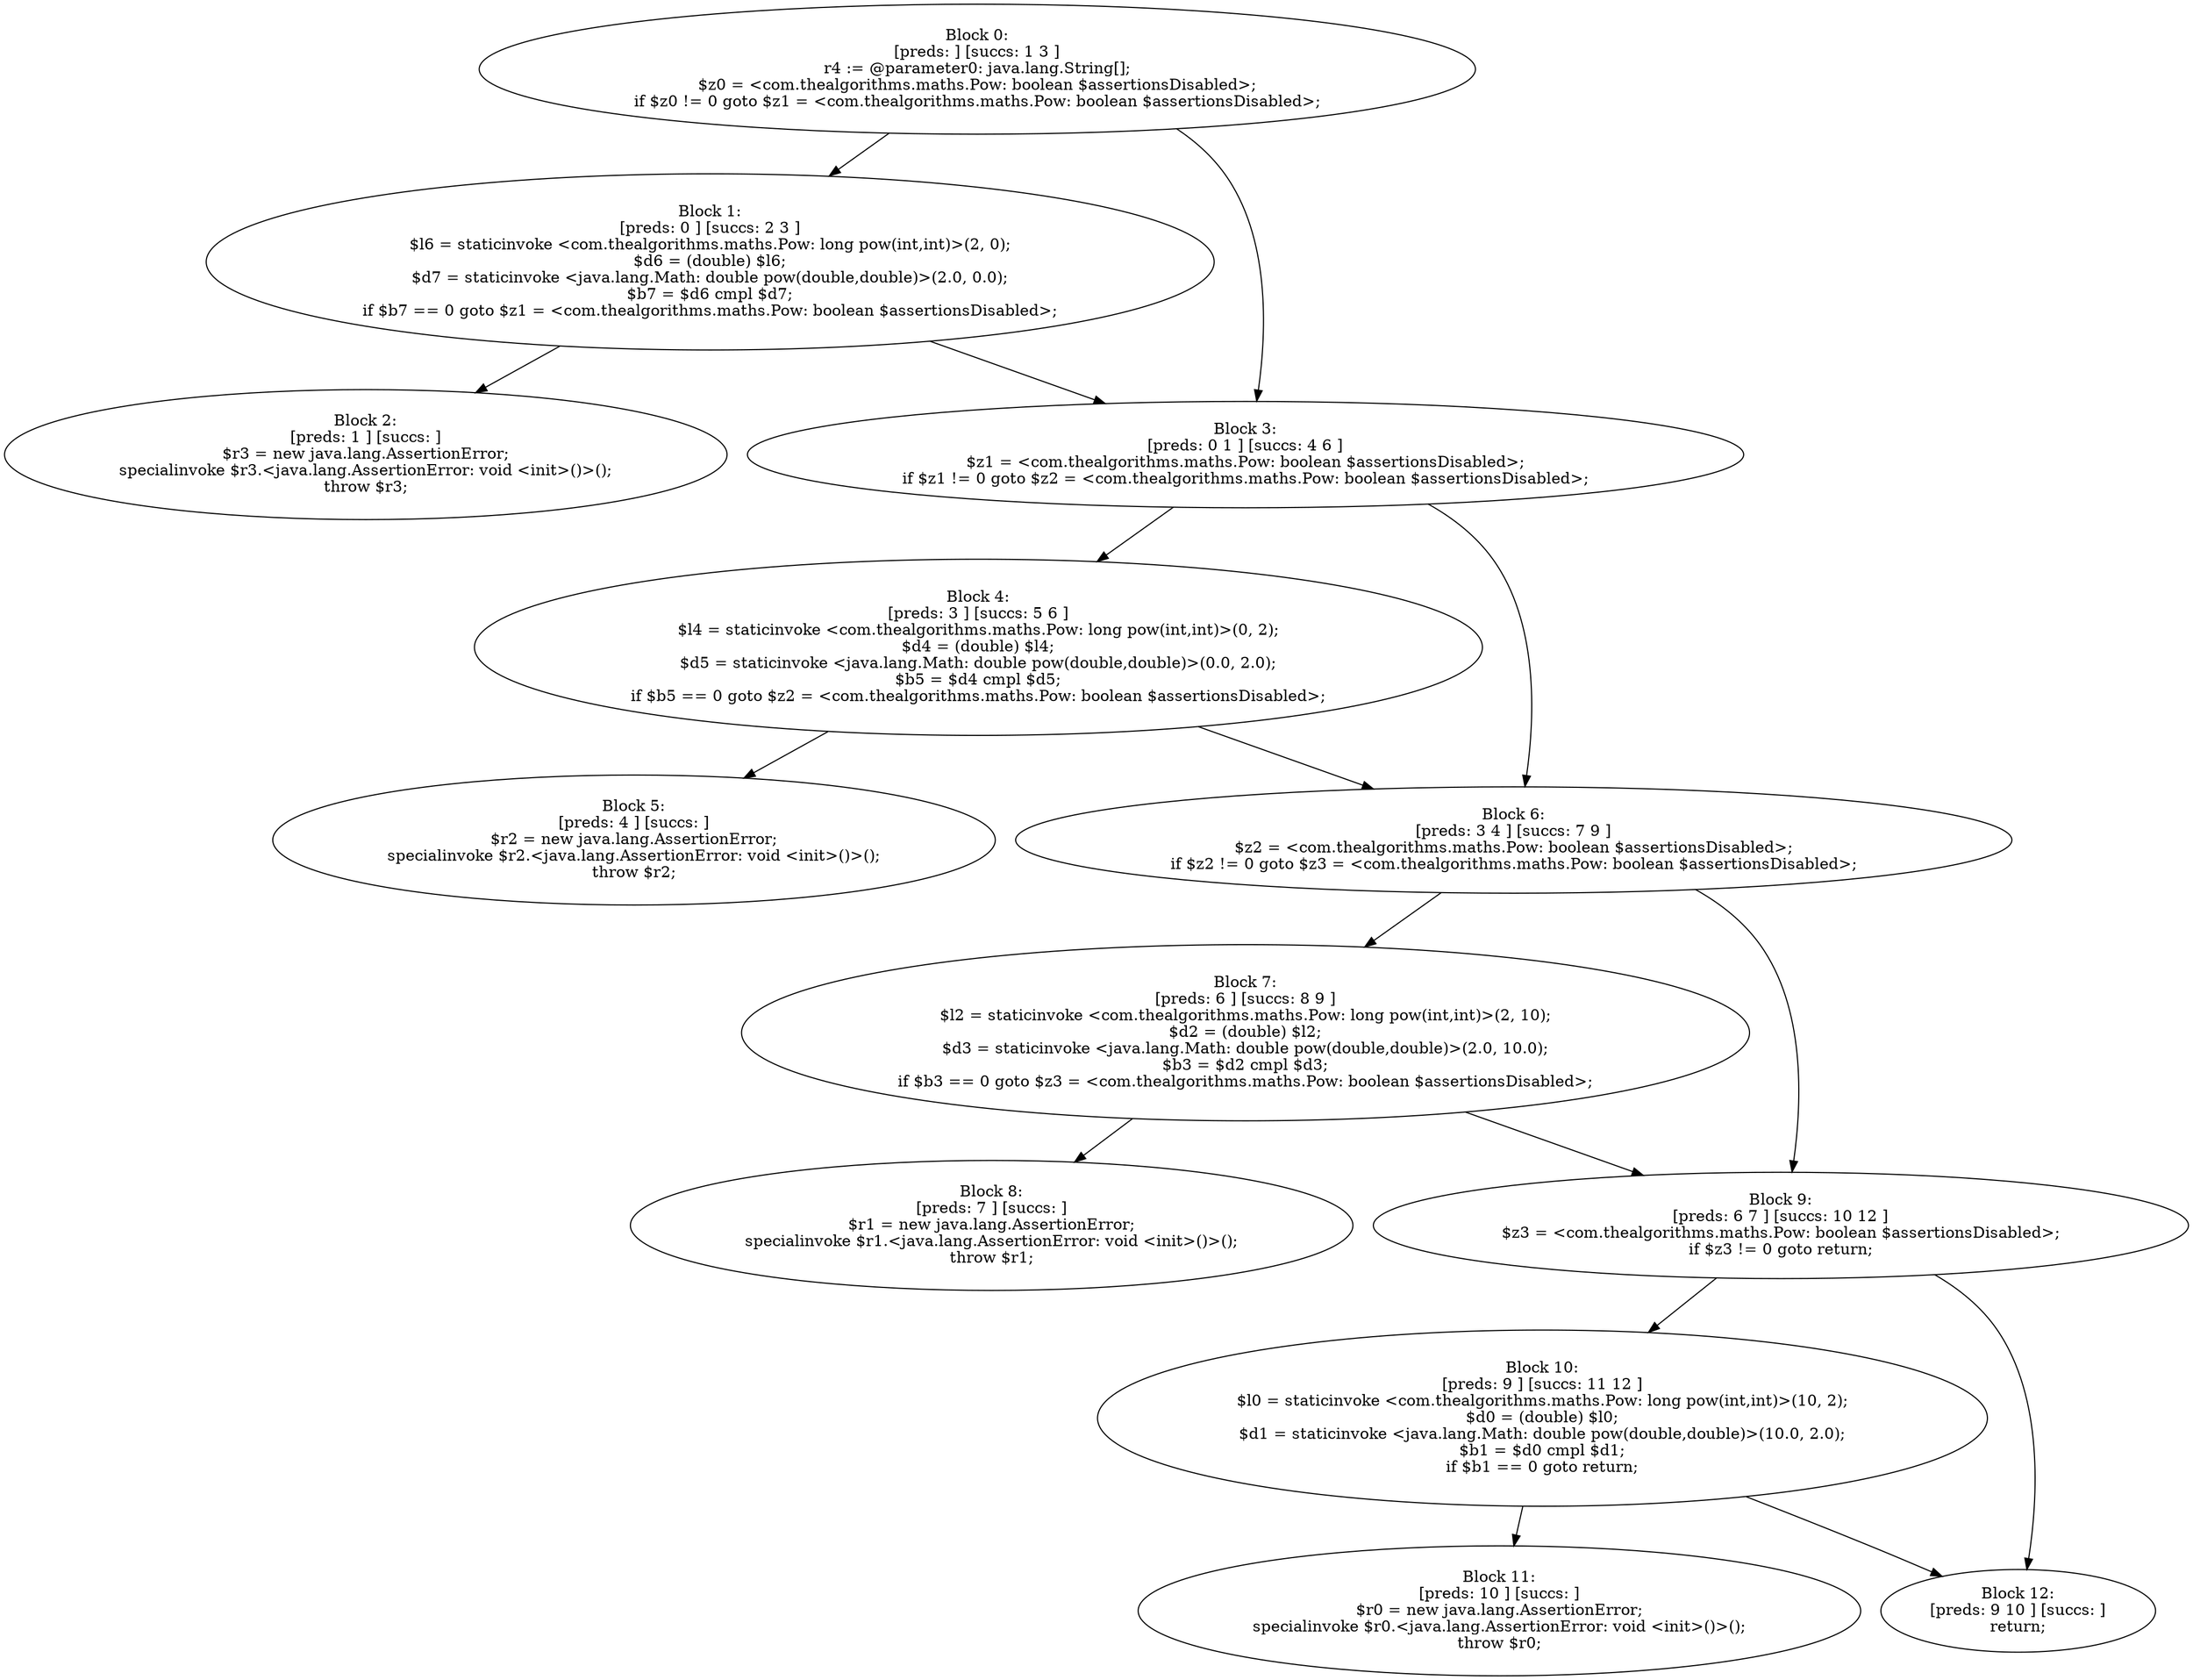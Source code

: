 digraph "unitGraph" {
    "Block 0:
[preds: ] [succs: 1 3 ]
r4 := @parameter0: java.lang.String[];
$z0 = <com.thealgorithms.maths.Pow: boolean $assertionsDisabled>;
if $z0 != 0 goto $z1 = <com.thealgorithms.maths.Pow: boolean $assertionsDisabled>;
"
    "Block 1:
[preds: 0 ] [succs: 2 3 ]
$l6 = staticinvoke <com.thealgorithms.maths.Pow: long pow(int,int)>(2, 0);
$d6 = (double) $l6;
$d7 = staticinvoke <java.lang.Math: double pow(double,double)>(2.0, 0.0);
$b7 = $d6 cmpl $d7;
if $b7 == 0 goto $z1 = <com.thealgorithms.maths.Pow: boolean $assertionsDisabled>;
"
    "Block 2:
[preds: 1 ] [succs: ]
$r3 = new java.lang.AssertionError;
specialinvoke $r3.<java.lang.AssertionError: void <init>()>();
throw $r3;
"
    "Block 3:
[preds: 0 1 ] [succs: 4 6 ]
$z1 = <com.thealgorithms.maths.Pow: boolean $assertionsDisabled>;
if $z1 != 0 goto $z2 = <com.thealgorithms.maths.Pow: boolean $assertionsDisabled>;
"
    "Block 4:
[preds: 3 ] [succs: 5 6 ]
$l4 = staticinvoke <com.thealgorithms.maths.Pow: long pow(int,int)>(0, 2);
$d4 = (double) $l4;
$d5 = staticinvoke <java.lang.Math: double pow(double,double)>(0.0, 2.0);
$b5 = $d4 cmpl $d5;
if $b5 == 0 goto $z2 = <com.thealgorithms.maths.Pow: boolean $assertionsDisabled>;
"
    "Block 5:
[preds: 4 ] [succs: ]
$r2 = new java.lang.AssertionError;
specialinvoke $r2.<java.lang.AssertionError: void <init>()>();
throw $r2;
"
    "Block 6:
[preds: 3 4 ] [succs: 7 9 ]
$z2 = <com.thealgorithms.maths.Pow: boolean $assertionsDisabled>;
if $z2 != 0 goto $z3 = <com.thealgorithms.maths.Pow: boolean $assertionsDisabled>;
"
    "Block 7:
[preds: 6 ] [succs: 8 9 ]
$l2 = staticinvoke <com.thealgorithms.maths.Pow: long pow(int,int)>(2, 10);
$d2 = (double) $l2;
$d3 = staticinvoke <java.lang.Math: double pow(double,double)>(2.0, 10.0);
$b3 = $d2 cmpl $d3;
if $b3 == 0 goto $z3 = <com.thealgorithms.maths.Pow: boolean $assertionsDisabled>;
"
    "Block 8:
[preds: 7 ] [succs: ]
$r1 = new java.lang.AssertionError;
specialinvoke $r1.<java.lang.AssertionError: void <init>()>();
throw $r1;
"
    "Block 9:
[preds: 6 7 ] [succs: 10 12 ]
$z3 = <com.thealgorithms.maths.Pow: boolean $assertionsDisabled>;
if $z3 != 0 goto return;
"
    "Block 10:
[preds: 9 ] [succs: 11 12 ]
$l0 = staticinvoke <com.thealgorithms.maths.Pow: long pow(int,int)>(10, 2);
$d0 = (double) $l0;
$d1 = staticinvoke <java.lang.Math: double pow(double,double)>(10.0, 2.0);
$b1 = $d0 cmpl $d1;
if $b1 == 0 goto return;
"
    "Block 11:
[preds: 10 ] [succs: ]
$r0 = new java.lang.AssertionError;
specialinvoke $r0.<java.lang.AssertionError: void <init>()>();
throw $r0;
"
    "Block 12:
[preds: 9 10 ] [succs: ]
return;
"
    "Block 0:
[preds: ] [succs: 1 3 ]
r4 := @parameter0: java.lang.String[];
$z0 = <com.thealgorithms.maths.Pow: boolean $assertionsDisabled>;
if $z0 != 0 goto $z1 = <com.thealgorithms.maths.Pow: boolean $assertionsDisabled>;
"->"Block 1:
[preds: 0 ] [succs: 2 3 ]
$l6 = staticinvoke <com.thealgorithms.maths.Pow: long pow(int,int)>(2, 0);
$d6 = (double) $l6;
$d7 = staticinvoke <java.lang.Math: double pow(double,double)>(2.0, 0.0);
$b7 = $d6 cmpl $d7;
if $b7 == 0 goto $z1 = <com.thealgorithms.maths.Pow: boolean $assertionsDisabled>;
";
    "Block 0:
[preds: ] [succs: 1 3 ]
r4 := @parameter0: java.lang.String[];
$z0 = <com.thealgorithms.maths.Pow: boolean $assertionsDisabled>;
if $z0 != 0 goto $z1 = <com.thealgorithms.maths.Pow: boolean $assertionsDisabled>;
"->"Block 3:
[preds: 0 1 ] [succs: 4 6 ]
$z1 = <com.thealgorithms.maths.Pow: boolean $assertionsDisabled>;
if $z1 != 0 goto $z2 = <com.thealgorithms.maths.Pow: boolean $assertionsDisabled>;
";
    "Block 1:
[preds: 0 ] [succs: 2 3 ]
$l6 = staticinvoke <com.thealgorithms.maths.Pow: long pow(int,int)>(2, 0);
$d6 = (double) $l6;
$d7 = staticinvoke <java.lang.Math: double pow(double,double)>(2.0, 0.0);
$b7 = $d6 cmpl $d7;
if $b7 == 0 goto $z1 = <com.thealgorithms.maths.Pow: boolean $assertionsDisabled>;
"->"Block 2:
[preds: 1 ] [succs: ]
$r3 = new java.lang.AssertionError;
specialinvoke $r3.<java.lang.AssertionError: void <init>()>();
throw $r3;
";
    "Block 1:
[preds: 0 ] [succs: 2 3 ]
$l6 = staticinvoke <com.thealgorithms.maths.Pow: long pow(int,int)>(2, 0);
$d6 = (double) $l6;
$d7 = staticinvoke <java.lang.Math: double pow(double,double)>(2.0, 0.0);
$b7 = $d6 cmpl $d7;
if $b7 == 0 goto $z1 = <com.thealgorithms.maths.Pow: boolean $assertionsDisabled>;
"->"Block 3:
[preds: 0 1 ] [succs: 4 6 ]
$z1 = <com.thealgorithms.maths.Pow: boolean $assertionsDisabled>;
if $z1 != 0 goto $z2 = <com.thealgorithms.maths.Pow: boolean $assertionsDisabled>;
";
    "Block 3:
[preds: 0 1 ] [succs: 4 6 ]
$z1 = <com.thealgorithms.maths.Pow: boolean $assertionsDisabled>;
if $z1 != 0 goto $z2 = <com.thealgorithms.maths.Pow: boolean $assertionsDisabled>;
"->"Block 4:
[preds: 3 ] [succs: 5 6 ]
$l4 = staticinvoke <com.thealgorithms.maths.Pow: long pow(int,int)>(0, 2);
$d4 = (double) $l4;
$d5 = staticinvoke <java.lang.Math: double pow(double,double)>(0.0, 2.0);
$b5 = $d4 cmpl $d5;
if $b5 == 0 goto $z2 = <com.thealgorithms.maths.Pow: boolean $assertionsDisabled>;
";
    "Block 3:
[preds: 0 1 ] [succs: 4 6 ]
$z1 = <com.thealgorithms.maths.Pow: boolean $assertionsDisabled>;
if $z1 != 0 goto $z2 = <com.thealgorithms.maths.Pow: boolean $assertionsDisabled>;
"->"Block 6:
[preds: 3 4 ] [succs: 7 9 ]
$z2 = <com.thealgorithms.maths.Pow: boolean $assertionsDisabled>;
if $z2 != 0 goto $z3 = <com.thealgorithms.maths.Pow: boolean $assertionsDisabled>;
";
    "Block 4:
[preds: 3 ] [succs: 5 6 ]
$l4 = staticinvoke <com.thealgorithms.maths.Pow: long pow(int,int)>(0, 2);
$d4 = (double) $l4;
$d5 = staticinvoke <java.lang.Math: double pow(double,double)>(0.0, 2.0);
$b5 = $d4 cmpl $d5;
if $b5 == 0 goto $z2 = <com.thealgorithms.maths.Pow: boolean $assertionsDisabled>;
"->"Block 5:
[preds: 4 ] [succs: ]
$r2 = new java.lang.AssertionError;
specialinvoke $r2.<java.lang.AssertionError: void <init>()>();
throw $r2;
";
    "Block 4:
[preds: 3 ] [succs: 5 6 ]
$l4 = staticinvoke <com.thealgorithms.maths.Pow: long pow(int,int)>(0, 2);
$d4 = (double) $l4;
$d5 = staticinvoke <java.lang.Math: double pow(double,double)>(0.0, 2.0);
$b5 = $d4 cmpl $d5;
if $b5 == 0 goto $z2 = <com.thealgorithms.maths.Pow: boolean $assertionsDisabled>;
"->"Block 6:
[preds: 3 4 ] [succs: 7 9 ]
$z2 = <com.thealgorithms.maths.Pow: boolean $assertionsDisabled>;
if $z2 != 0 goto $z3 = <com.thealgorithms.maths.Pow: boolean $assertionsDisabled>;
";
    "Block 6:
[preds: 3 4 ] [succs: 7 9 ]
$z2 = <com.thealgorithms.maths.Pow: boolean $assertionsDisabled>;
if $z2 != 0 goto $z3 = <com.thealgorithms.maths.Pow: boolean $assertionsDisabled>;
"->"Block 7:
[preds: 6 ] [succs: 8 9 ]
$l2 = staticinvoke <com.thealgorithms.maths.Pow: long pow(int,int)>(2, 10);
$d2 = (double) $l2;
$d3 = staticinvoke <java.lang.Math: double pow(double,double)>(2.0, 10.0);
$b3 = $d2 cmpl $d3;
if $b3 == 0 goto $z3 = <com.thealgorithms.maths.Pow: boolean $assertionsDisabled>;
";
    "Block 6:
[preds: 3 4 ] [succs: 7 9 ]
$z2 = <com.thealgorithms.maths.Pow: boolean $assertionsDisabled>;
if $z2 != 0 goto $z3 = <com.thealgorithms.maths.Pow: boolean $assertionsDisabled>;
"->"Block 9:
[preds: 6 7 ] [succs: 10 12 ]
$z3 = <com.thealgorithms.maths.Pow: boolean $assertionsDisabled>;
if $z3 != 0 goto return;
";
    "Block 7:
[preds: 6 ] [succs: 8 9 ]
$l2 = staticinvoke <com.thealgorithms.maths.Pow: long pow(int,int)>(2, 10);
$d2 = (double) $l2;
$d3 = staticinvoke <java.lang.Math: double pow(double,double)>(2.0, 10.0);
$b3 = $d2 cmpl $d3;
if $b3 == 0 goto $z3 = <com.thealgorithms.maths.Pow: boolean $assertionsDisabled>;
"->"Block 8:
[preds: 7 ] [succs: ]
$r1 = new java.lang.AssertionError;
specialinvoke $r1.<java.lang.AssertionError: void <init>()>();
throw $r1;
";
    "Block 7:
[preds: 6 ] [succs: 8 9 ]
$l2 = staticinvoke <com.thealgorithms.maths.Pow: long pow(int,int)>(2, 10);
$d2 = (double) $l2;
$d3 = staticinvoke <java.lang.Math: double pow(double,double)>(2.0, 10.0);
$b3 = $d2 cmpl $d3;
if $b3 == 0 goto $z3 = <com.thealgorithms.maths.Pow: boolean $assertionsDisabled>;
"->"Block 9:
[preds: 6 7 ] [succs: 10 12 ]
$z3 = <com.thealgorithms.maths.Pow: boolean $assertionsDisabled>;
if $z3 != 0 goto return;
";
    "Block 9:
[preds: 6 7 ] [succs: 10 12 ]
$z3 = <com.thealgorithms.maths.Pow: boolean $assertionsDisabled>;
if $z3 != 0 goto return;
"->"Block 10:
[preds: 9 ] [succs: 11 12 ]
$l0 = staticinvoke <com.thealgorithms.maths.Pow: long pow(int,int)>(10, 2);
$d0 = (double) $l0;
$d1 = staticinvoke <java.lang.Math: double pow(double,double)>(10.0, 2.0);
$b1 = $d0 cmpl $d1;
if $b1 == 0 goto return;
";
    "Block 9:
[preds: 6 7 ] [succs: 10 12 ]
$z3 = <com.thealgorithms.maths.Pow: boolean $assertionsDisabled>;
if $z3 != 0 goto return;
"->"Block 12:
[preds: 9 10 ] [succs: ]
return;
";
    "Block 10:
[preds: 9 ] [succs: 11 12 ]
$l0 = staticinvoke <com.thealgorithms.maths.Pow: long pow(int,int)>(10, 2);
$d0 = (double) $l0;
$d1 = staticinvoke <java.lang.Math: double pow(double,double)>(10.0, 2.0);
$b1 = $d0 cmpl $d1;
if $b1 == 0 goto return;
"->"Block 11:
[preds: 10 ] [succs: ]
$r0 = new java.lang.AssertionError;
specialinvoke $r0.<java.lang.AssertionError: void <init>()>();
throw $r0;
";
    "Block 10:
[preds: 9 ] [succs: 11 12 ]
$l0 = staticinvoke <com.thealgorithms.maths.Pow: long pow(int,int)>(10, 2);
$d0 = (double) $l0;
$d1 = staticinvoke <java.lang.Math: double pow(double,double)>(10.0, 2.0);
$b1 = $d0 cmpl $d1;
if $b1 == 0 goto return;
"->"Block 12:
[preds: 9 10 ] [succs: ]
return;
";
}
